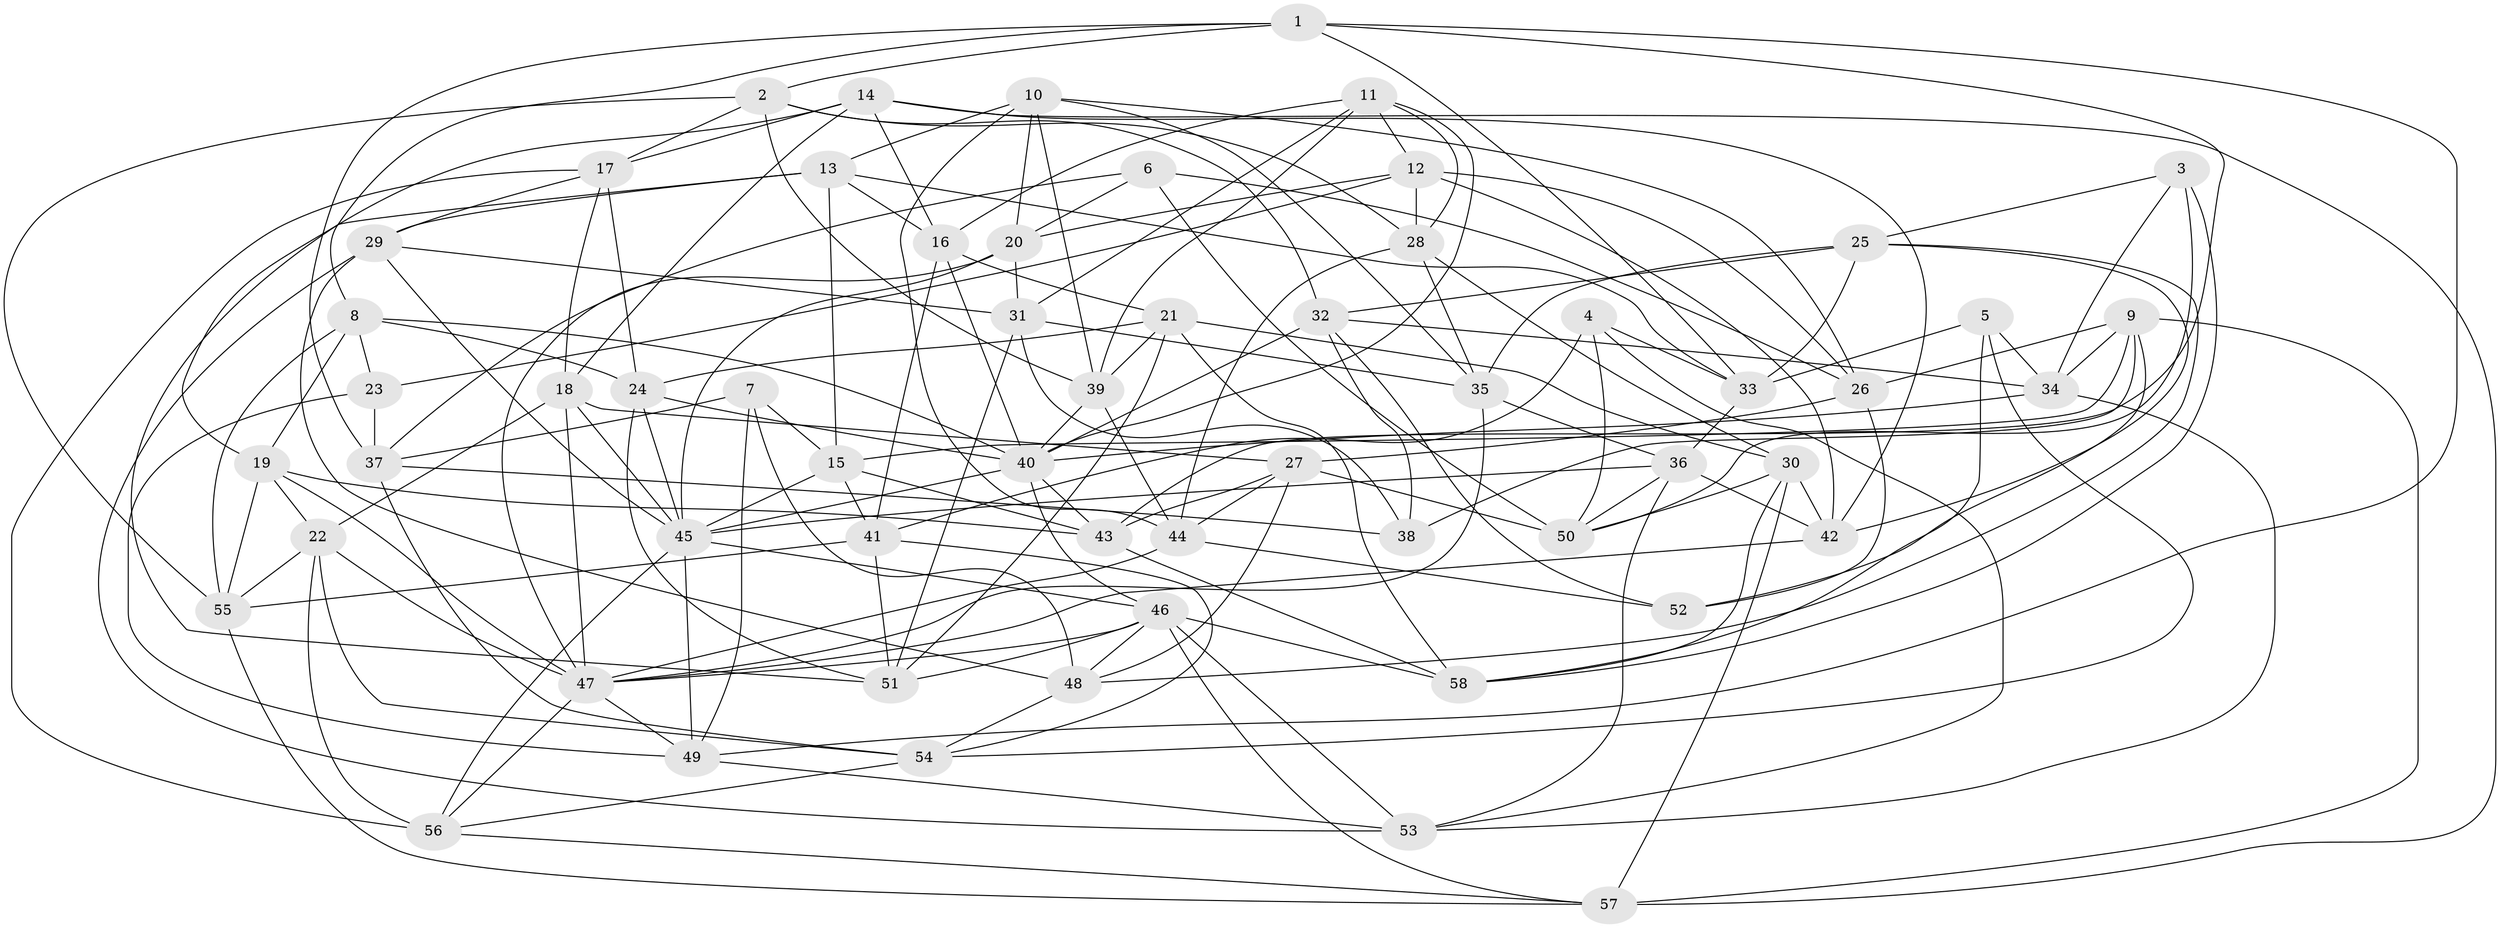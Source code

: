 // original degree distribution, {4: 1.0}
// Generated by graph-tools (version 1.1) at 2025/50/03/09/25 03:50:51]
// undirected, 58 vertices, 173 edges
graph export_dot {
graph [start="1"]
  node [color=gray90,style=filled];
  1;
  2;
  3;
  4;
  5;
  6;
  7;
  8;
  9;
  10;
  11;
  12;
  13;
  14;
  15;
  16;
  17;
  18;
  19;
  20;
  21;
  22;
  23;
  24;
  25;
  26;
  27;
  28;
  29;
  30;
  31;
  32;
  33;
  34;
  35;
  36;
  37;
  38;
  39;
  40;
  41;
  42;
  43;
  44;
  45;
  46;
  47;
  48;
  49;
  50;
  51;
  52;
  53;
  54;
  55;
  56;
  57;
  58;
  1 -- 2 [weight=1.0];
  1 -- 8 [weight=1.0];
  1 -- 33 [weight=1.0];
  1 -- 37 [weight=1.0];
  1 -- 43 [weight=1.0];
  1 -- 49 [weight=1.0];
  2 -- 17 [weight=1.0];
  2 -- 28 [weight=1.0];
  2 -- 32 [weight=1.0];
  2 -- 39 [weight=1.0];
  2 -- 55 [weight=1.0];
  3 -- 25 [weight=1.0];
  3 -- 34 [weight=1.0];
  3 -- 50 [weight=1.0];
  3 -- 58 [weight=1.0];
  4 -- 33 [weight=1.0];
  4 -- 41 [weight=1.0];
  4 -- 50 [weight=1.0];
  4 -- 53 [weight=1.0];
  5 -- 33 [weight=1.0];
  5 -- 34 [weight=1.0];
  5 -- 54 [weight=1.0];
  5 -- 58 [weight=1.0];
  6 -- 20 [weight=1.0];
  6 -- 26 [weight=1.0];
  6 -- 37 [weight=1.0];
  6 -- 50 [weight=1.0];
  7 -- 15 [weight=1.0];
  7 -- 37 [weight=1.0];
  7 -- 48 [weight=1.0];
  7 -- 49 [weight=1.0];
  8 -- 19 [weight=1.0];
  8 -- 23 [weight=1.0];
  8 -- 24 [weight=1.0];
  8 -- 40 [weight=1.0];
  8 -- 55 [weight=1.0];
  9 -- 15 [weight=1.0];
  9 -- 26 [weight=1.0];
  9 -- 34 [weight=1.0];
  9 -- 38 [weight=1.0];
  9 -- 52 [weight=1.0];
  9 -- 57 [weight=1.0];
  10 -- 13 [weight=1.0];
  10 -- 20 [weight=1.0];
  10 -- 26 [weight=1.0];
  10 -- 35 [weight=1.0];
  10 -- 39 [weight=1.0];
  10 -- 44 [weight=1.0];
  11 -- 12 [weight=1.0];
  11 -- 16 [weight=1.0];
  11 -- 28 [weight=1.0];
  11 -- 31 [weight=1.0];
  11 -- 39 [weight=1.0];
  11 -- 40 [weight=1.0];
  12 -- 20 [weight=1.0];
  12 -- 23 [weight=1.0];
  12 -- 26 [weight=1.0];
  12 -- 28 [weight=1.0];
  12 -- 42 [weight=1.0];
  13 -- 15 [weight=1.0];
  13 -- 16 [weight=1.0];
  13 -- 29 [weight=1.0];
  13 -- 33 [weight=1.0];
  13 -- 51 [weight=1.0];
  14 -- 16 [weight=1.0];
  14 -- 17 [weight=1.0];
  14 -- 18 [weight=1.0];
  14 -- 19 [weight=1.0];
  14 -- 42 [weight=1.0];
  14 -- 57 [weight=1.0];
  15 -- 41 [weight=1.0];
  15 -- 43 [weight=1.0];
  15 -- 45 [weight=1.0];
  16 -- 21 [weight=1.0];
  16 -- 40 [weight=1.0];
  16 -- 41 [weight=1.0];
  17 -- 18 [weight=1.0];
  17 -- 24 [weight=1.0];
  17 -- 29 [weight=1.0];
  17 -- 56 [weight=1.0];
  18 -- 22 [weight=1.0];
  18 -- 27 [weight=1.0];
  18 -- 45 [weight=1.0];
  18 -- 47 [weight=1.0];
  19 -- 22 [weight=1.0];
  19 -- 43 [weight=1.0];
  19 -- 47 [weight=1.0];
  19 -- 55 [weight=1.0];
  20 -- 31 [weight=1.0];
  20 -- 45 [weight=1.0];
  20 -- 47 [weight=1.0];
  21 -- 24 [weight=1.0];
  21 -- 30 [weight=1.0];
  21 -- 39 [weight=1.0];
  21 -- 51 [weight=1.0];
  21 -- 58 [weight=1.0];
  22 -- 47 [weight=1.0];
  22 -- 54 [weight=1.0];
  22 -- 55 [weight=1.0];
  22 -- 56 [weight=1.0];
  23 -- 37 [weight=1.0];
  23 -- 49 [weight=1.0];
  24 -- 40 [weight=1.0];
  24 -- 45 [weight=1.0];
  24 -- 51 [weight=1.0];
  25 -- 32 [weight=1.0];
  25 -- 33 [weight=1.0];
  25 -- 35 [weight=1.0];
  25 -- 42 [weight=1.0];
  25 -- 48 [weight=1.0];
  26 -- 27 [weight=1.0];
  26 -- 52 [weight=1.0];
  27 -- 43 [weight=1.0];
  27 -- 44 [weight=1.0];
  27 -- 48 [weight=1.0];
  27 -- 50 [weight=1.0];
  28 -- 30 [weight=1.0];
  28 -- 35 [weight=1.0];
  28 -- 44 [weight=1.0];
  29 -- 31 [weight=1.0];
  29 -- 45 [weight=1.0];
  29 -- 48 [weight=1.0];
  29 -- 53 [weight=1.0];
  30 -- 42 [weight=1.0];
  30 -- 50 [weight=1.0];
  30 -- 57 [weight=1.0];
  30 -- 58 [weight=1.0];
  31 -- 35 [weight=1.0];
  31 -- 38 [weight=1.0];
  31 -- 51 [weight=1.0];
  32 -- 34 [weight=1.0];
  32 -- 38 [weight=1.0];
  32 -- 40 [weight=1.0];
  32 -- 52 [weight=1.0];
  33 -- 36 [weight=1.0];
  34 -- 40 [weight=1.0];
  34 -- 53 [weight=1.0];
  35 -- 36 [weight=1.0];
  35 -- 47 [weight=1.0];
  36 -- 42 [weight=1.0];
  36 -- 45 [weight=1.0];
  36 -- 50 [weight=1.0];
  36 -- 53 [weight=1.0];
  37 -- 38 [weight=1.0];
  37 -- 54 [weight=1.0];
  39 -- 40 [weight=1.0];
  39 -- 44 [weight=1.0];
  40 -- 43 [weight=1.0];
  40 -- 45 [weight=1.0];
  40 -- 46 [weight=1.0];
  41 -- 51 [weight=1.0];
  41 -- 54 [weight=1.0];
  41 -- 55 [weight=1.0];
  42 -- 47 [weight=1.0];
  43 -- 58 [weight=1.0];
  44 -- 47 [weight=1.0];
  44 -- 52 [weight=1.0];
  45 -- 46 [weight=1.0];
  45 -- 49 [weight=1.0];
  45 -- 56 [weight=1.0];
  46 -- 47 [weight=1.0];
  46 -- 48 [weight=1.0];
  46 -- 51 [weight=1.0];
  46 -- 53 [weight=1.0];
  46 -- 57 [weight=1.0];
  46 -- 58 [weight=1.0];
  47 -- 49 [weight=1.0];
  47 -- 56 [weight=1.0];
  48 -- 54 [weight=1.0];
  49 -- 53 [weight=1.0];
  54 -- 56 [weight=1.0];
  55 -- 57 [weight=1.0];
  56 -- 57 [weight=1.0];
}

